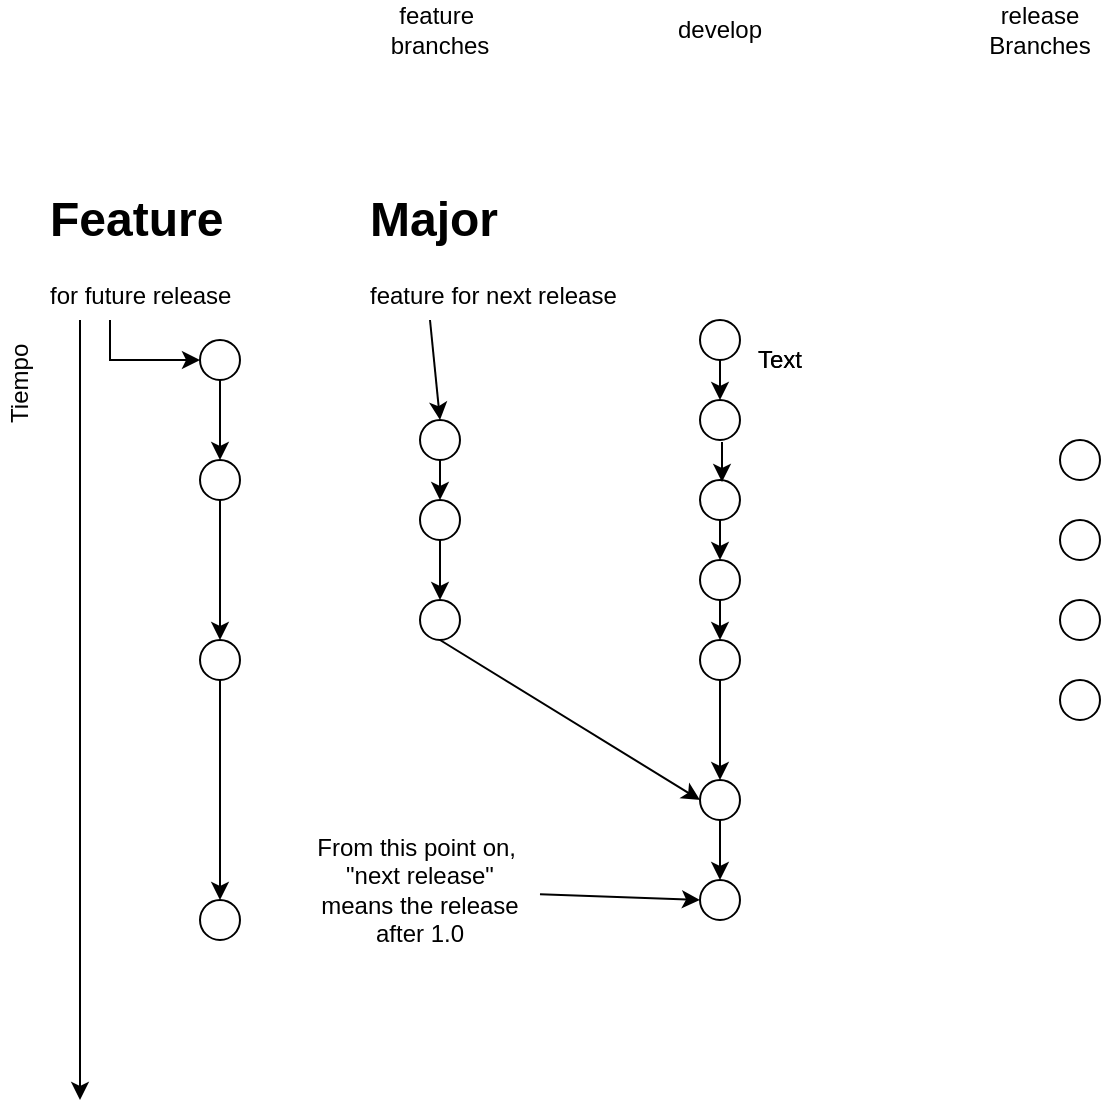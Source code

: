 <mxfile version="14.2.6" type="github">
  <diagram id="Ft57BWniFfMgqN6n-xT4" name="Page-1">
    <mxGraphModel dx="862" dy="1651" grid="1" gridSize="10" guides="1" tooltips="1" connect="1" arrows="1" fold="1" page="1" pageScale="1" pageWidth="827" pageHeight="1169" math="0" shadow="0">
      <root>
        <mxCell id="0" />
        <mxCell id="1" parent="0" />
        <mxCell id="2QcikKB0XpCSD9qSnk93-2" value="Tiempo&amp;nbsp;" style="text;html=1;strokeColor=none;fillColor=none;align=center;verticalAlign=middle;whiteSpace=wrap;rounded=0;rotation=-90;" vertex="1" parent="1">
          <mxGeometry y="-380" width="60" height="20" as="geometry" />
        </mxCell>
        <mxCell id="2QcikKB0XpCSD9qSnk93-1" value="" style="endArrow=classic;html=1;" edge="1" parent="1">
          <mxGeometry width="50" height="50" relative="1" as="geometry">
            <mxPoint x="60" y="-410" as="sourcePoint" />
            <mxPoint x="60" y="-10" as="targetPoint" />
          </mxGeometry>
        </mxCell>
        <mxCell id="2QcikKB0XpCSD9qSnk93-3" value="" style="ellipse;whiteSpace=wrap;html=1;aspect=fixed;" vertex="1" parent="1">
          <mxGeometry x="120" y="-390" width="20" height="20" as="geometry" />
        </mxCell>
        <mxCell id="2QcikKB0XpCSD9qSnk93-4" value="" style="ellipse;whiteSpace=wrap;html=1;aspect=fixed;" vertex="1" parent="1">
          <mxGeometry x="120" y="-330" width="20" height="20" as="geometry" />
        </mxCell>
        <mxCell id="2QcikKB0XpCSD9qSnk93-5" value="" style="ellipse;whiteSpace=wrap;html=1;aspect=fixed;" vertex="1" parent="1">
          <mxGeometry x="120" y="-240" width="20" height="20" as="geometry" />
        </mxCell>
        <mxCell id="2QcikKB0XpCSD9qSnk93-6" value="" style="ellipse;whiteSpace=wrap;html=1;aspect=fixed;" vertex="1" parent="1">
          <mxGeometry x="120" y="-110" width="20" height="20" as="geometry" />
        </mxCell>
        <mxCell id="2QcikKB0XpCSD9qSnk93-7" value="" style="endArrow=classic;html=1;exitX=0.5;exitY=1;exitDx=0;exitDy=0;entryX=0.5;entryY=0;entryDx=0;entryDy=0;" edge="1" parent="1" source="2QcikKB0XpCSD9qSnk93-3" target="2QcikKB0XpCSD9qSnk93-4">
          <mxGeometry width="50" height="50" relative="1" as="geometry">
            <mxPoint x="390" y="-210" as="sourcePoint" />
            <mxPoint x="440" y="-260" as="targetPoint" />
          </mxGeometry>
        </mxCell>
        <mxCell id="2QcikKB0XpCSD9qSnk93-8" value="" style="endArrow=classic;html=1;exitX=0.5;exitY=1;exitDx=0;exitDy=0;entryX=0.5;entryY=0;entryDx=0;entryDy=0;" edge="1" parent="1" source="2QcikKB0XpCSD9qSnk93-4" target="2QcikKB0XpCSD9qSnk93-5">
          <mxGeometry width="50" height="50" relative="1" as="geometry">
            <mxPoint x="390" y="-210" as="sourcePoint" />
            <mxPoint x="440" y="-260" as="targetPoint" />
          </mxGeometry>
        </mxCell>
        <mxCell id="2QcikKB0XpCSD9qSnk93-9" value="" style="endArrow=classic;html=1;exitX=0.5;exitY=1;exitDx=0;exitDy=0;entryX=0.5;entryY=0;entryDx=0;entryDy=0;" edge="1" parent="1" source="2QcikKB0XpCSD9qSnk93-5" target="2QcikKB0XpCSD9qSnk93-6">
          <mxGeometry width="50" height="50" relative="1" as="geometry">
            <mxPoint x="390" y="-210" as="sourcePoint" />
            <mxPoint x="440" y="-260" as="targetPoint" />
          </mxGeometry>
        </mxCell>
        <mxCell id="2QcikKB0XpCSD9qSnk93-10" value="&lt;h1&gt;Major&lt;/h1&gt;&lt;div&gt;feature for next release&lt;/div&gt;" style="text;html=1;spacing=5;spacingTop=-20;whiteSpace=wrap;overflow=hidden;rounded=0;fillColor=#FFFFFF;gradientColor=#ffffff;" vertex="1" parent="1">
          <mxGeometry x="200" y="-470" width="140" height="70" as="geometry" />
        </mxCell>
        <mxCell id="2QcikKB0XpCSD9qSnk93-11" value="" style="ellipse;whiteSpace=wrap;html=1;aspect=fixed;" vertex="1" parent="1">
          <mxGeometry x="230" y="-350" width="20" height="20" as="geometry" />
        </mxCell>
        <mxCell id="2QcikKB0XpCSD9qSnk93-12" value="" style="endArrow=classic;html=1;exitX=0.25;exitY=1;exitDx=0;exitDy=0;" edge="1" parent="1" source="2QcikKB0XpCSD9qSnk93-10">
          <mxGeometry width="50" height="50" relative="1" as="geometry">
            <mxPoint x="200" y="-120" as="sourcePoint" />
            <mxPoint x="240" y="-350" as="targetPoint" />
          </mxGeometry>
        </mxCell>
        <mxCell id="2QcikKB0XpCSD9qSnk93-15" value="" style="ellipse;whiteSpace=wrap;html=1;aspect=fixed;" vertex="1" parent="1">
          <mxGeometry x="370" y="-400" width="20" height="20" as="geometry" />
        </mxCell>
        <mxCell id="2QcikKB0XpCSD9qSnk93-16" value="" style="ellipse;whiteSpace=wrap;html=1;aspect=fixed;" vertex="1" parent="1">
          <mxGeometry x="370" y="-360" width="20" height="20" as="geometry" />
        </mxCell>
        <mxCell id="2QcikKB0XpCSD9qSnk93-17" value="" style="ellipse;whiteSpace=wrap;html=1;aspect=fixed;" vertex="1" parent="1">
          <mxGeometry x="370" y="-170" width="20" height="20" as="geometry" />
        </mxCell>
        <mxCell id="2QcikKB0XpCSD9qSnk93-18" value="" style="ellipse;whiteSpace=wrap;html=1;aspect=fixed;" vertex="1" parent="1">
          <mxGeometry x="370" y="-280" width="20" height="20" as="geometry" />
        </mxCell>
        <mxCell id="2QcikKB0XpCSD9qSnk93-19" value="" style="ellipse;whiteSpace=wrap;html=1;aspect=fixed;" vertex="1" parent="1">
          <mxGeometry x="370" y="-320" width="20" height="20" as="geometry" />
        </mxCell>
        <mxCell id="2QcikKB0XpCSD9qSnk93-20" value="" style="ellipse;whiteSpace=wrap;html=1;aspect=fixed;" vertex="1" parent="1">
          <mxGeometry x="370" y="-240" width="20" height="20" as="geometry" />
        </mxCell>
        <mxCell id="2QcikKB0XpCSD9qSnk93-22" value="Text" style="text;html=1;strokeColor=none;fillColor=none;align=center;verticalAlign=middle;whiteSpace=wrap;rounded=0;" vertex="1" parent="1">
          <mxGeometry x="390" y="-390" width="40" height="20" as="geometry" />
        </mxCell>
        <mxCell id="2QcikKB0XpCSD9qSnk93-23" value="Text" style="text;html=1;strokeColor=none;fillColor=none;align=center;verticalAlign=middle;whiteSpace=wrap;rounded=0;" vertex="1" parent="1">
          <mxGeometry x="390" y="-390" width="40" height="20" as="geometry" />
        </mxCell>
        <mxCell id="2QcikKB0XpCSD9qSnk93-24" value="feature&amp;nbsp;&lt;br&gt;branches" style="text;html=1;strokeColor=none;fillColor=none;align=center;verticalAlign=middle;whiteSpace=wrap;rounded=0;" vertex="1" parent="1">
          <mxGeometry x="210" y="-560" width="60" height="30" as="geometry" />
        </mxCell>
        <mxCell id="2QcikKB0XpCSD9qSnk93-25" value="develop" style="text;html=1;strokeColor=none;fillColor=none;align=center;verticalAlign=middle;whiteSpace=wrap;rounded=0;" vertex="1" parent="1">
          <mxGeometry x="350" y="-560" width="60" height="30" as="geometry" />
        </mxCell>
        <mxCell id="2QcikKB0XpCSD9qSnk93-28" style="edgeStyle=orthogonalEdgeStyle;rounded=0;orthogonalLoop=1;jettySize=auto;html=1;exitX=0.25;exitY=1;exitDx=0;exitDy=0;entryX=0;entryY=0.5;entryDx=0;entryDy=0;" edge="1" parent="1" source="2QcikKB0XpCSD9qSnk93-26" target="2QcikKB0XpCSD9qSnk93-3">
          <mxGeometry relative="1" as="geometry" />
        </mxCell>
        <mxCell id="2QcikKB0XpCSD9qSnk93-26" value="&lt;h1&gt;Feature&lt;/h1&gt;&lt;div&gt;for future release&lt;/div&gt;" style="text;html=1;spacing=5;spacingTop=-20;whiteSpace=wrap;overflow=hidden;rounded=0;fillColor=#FFFFFF;gradientColor=#ffffff;" vertex="1" parent="1">
          <mxGeometry x="40" y="-470" width="140" height="70" as="geometry" />
        </mxCell>
        <mxCell id="2QcikKB0XpCSD9qSnk93-27" value="" style="endArrow=classic;html=1;exitX=0.5;exitY=1;exitDx=0;exitDy=0;entryX=0.5;entryY=0;entryDx=0;entryDy=0;" edge="1" parent="1" source="2QcikKB0XpCSD9qSnk93-15" target="2QcikKB0XpCSD9qSnk93-16">
          <mxGeometry width="50" height="50" relative="1" as="geometry">
            <mxPoint x="420" y="-310" as="sourcePoint" />
            <mxPoint x="440" y="-330" as="targetPoint" />
          </mxGeometry>
        </mxCell>
        <mxCell id="2QcikKB0XpCSD9qSnk93-29" value="" style="endArrow=classic;html=1;exitX=0.5;exitY=1;exitDx=0;exitDy=0;entryX=0.5;entryY=0;entryDx=0;entryDy=0;" edge="1" parent="1">
          <mxGeometry width="50" height="50" relative="1" as="geometry">
            <mxPoint x="381" y="-339" as="sourcePoint" />
            <mxPoint x="381" y="-319" as="targetPoint" />
          </mxGeometry>
        </mxCell>
        <mxCell id="2QcikKB0XpCSD9qSnk93-32" value="" style="endArrow=classic;html=1;exitX=0.5;exitY=1;exitDx=0;exitDy=0;entryX=0.5;entryY=0;entryDx=0;entryDy=0;" edge="1" parent="1" source="2QcikKB0XpCSD9qSnk93-19" target="2QcikKB0XpCSD9qSnk93-18">
          <mxGeometry width="50" height="50" relative="1" as="geometry">
            <mxPoint x="390" y="-280" as="sourcePoint" />
            <mxPoint x="440" y="-330" as="targetPoint" />
          </mxGeometry>
        </mxCell>
        <mxCell id="2QcikKB0XpCSD9qSnk93-33" value="" style="endArrow=classic;html=1;exitX=0.5;exitY=1;exitDx=0;exitDy=0;" edge="1" parent="1" source="2QcikKB0XpCSD9qSnk93-18">
          <mxGeometry width="50" height="50" relative="1" as="geometry">
            <mxPoint x="390" y="-280" as="sourcePoint" />
            <mxPoint x="380" y="-240" as="targetPoint" />
          </mxGeometry>
        </mxCell>
        <mxCell id="2QcikKB0XpCSD9qSnk93-35" value="" style="ellipse;whiteSpace=wrap;html=1;aspect=fixed;" vertex="1" parent="1">
          <mxGeometry x="230" y="-310" width="20" height="20" as="geometry" />
        </mxCell>
        <mxCell id="2QcikKB0XpCSD9qSnk93-36" value="" style="ellipse;whiteSpace=wrap;html=1;aspect=fixed;" vertex="1" parent="1">
          <mxGeometry x="230" y="-260" width="20" height="20" as="geometry" />
        </mxCell>
        <mxCell id="2QcikKB0XpCSD9qSnk93-37" value="" style="endArrow=classic;html=1;exitX=0.5;exitY=1;exitDx=0;exitDy=0;entryX=0.5;entryY=0;entryDx=0;entryDy=0;" edge="1" parent="1" source="2QcikKB0XpCSD9qSnk93-11" target="2QcikKB0XpCSD9qSnk93-35">
          <mxGeometry width="50" height="50" relative="1" as="geometry">
            <mxPoint x="390" y="-200" as="sourcePoint" />
            <mxPoint x="440" y="-250" as="targetPoint" />
          </mxGeometry>
        </mxCell>
        <mxCell id="2QcikKB0XpCSD9qSnk93-38" value="" style="endArrow=classic;html=1;exitX=0.5;exitY=1;exitDx=0;exitDy=0;entryX=0.5;entryY=0;entryDx=0;entryDy=0;" edge="1" parent="1" source="2QcikKB0XpCSD9qSnk93-35" target="2QcikKB0XpCSD9qSnk93-36">
          <mxGeometry width="50" height="50" relative="1" as="geometry">
            <mxPoint x="390" y="-200" as="sourcePoint" />
            <mxPoint x="440" y="-250" as="targetPoint" />
          </mxGeometry>
        </mxCell>
        <mxCell id="2QcikKB0XpCSD9qSnk93-39" value="" style="endArrow=classic;html=1;exitX=0.5;exitY=1;exitDx=0;exitDy=0;entryX=0.5;entryY=0;entryDx=0;entryDy=0;" edge="1" parent="1" source="2QcikKB0XpCSD9qSnk93-20" target="2QcikKB0XpCSD9qSnk93-17">
          <mxGeometry width="50" height="50" relative="1" as="geometry">
            <mxPoint x="390" y="-200" as="sourcePoint" />
            <mxPoint x="440" y="-250" as="targetPoint" />
          </mxGeometry>
        </mxCell>
        <mxCell id="2QcikKB0XpCSD9qSnk93-40" value="" style="endArrow=classic;html=1;exitX=0.5;exitY=1;exitDx=0;exitDy=0;entryX=0;entryY=0.5;entryDx=0;entryDy=0;" edge="1" parent="1" source="2QcikKB0XpCSD9qSnk93-36" target="2QcikKB0XpCSD9qSnk93-17">
          <mxGeometry width="50" height="50" relative="1" as="geometry">
            <mxPoint x="390" y="-200" as="sourcePoint" />
            <mxPoint x="440" y="-250" as="targetPoint" />
          </mxGeometry>
        </mxCell>
        <mxCell id="2QcikKB0XpCSD9qSnk93-42" value="From this point on,&amp;nbsp;&lt;br&gt;&quot;next release&quot;&lt;br&gt;means the release after 1.0" style="text;html=1;strokeColor=none;fillColor=none;align=center;verticalAlign=middle;whiteSpace=wrap;rounded=0;" vertex="1" parent="1">
          <mxGeometry x="170" y="-150" width="120" height="70" as="geometry" />
        </mxCell>
        <mxCell id="2QcikKB0XpCSD9qSnk93-43" value="" style="endArrow=classic;html=1;entryX=0;entryY=0.5;entryDx=0;entryDy=0;" edge="1" parent="1" source="2QcikKB0XpCSD9qSnk93-42" target="2QcikKB0XpCSD9qSnk93-44">
          <mxGeometry width="50" height="50" relative="1" as="geometry">
            <mxPoint x="390" y="-180" as="sourcePoint" />
            <mxPoint x="360" y="-110" as="targetPoint" />
          </mxGeometry>
        </mxCell>
        <mxCell id="2QcikKB0XpCSD9qSnk93-44" value="" style="ellipse;whiteSpace=wrap;html=1;aspect=fixed;" vertex="1" parent="1">
          <mxGeometry x="370" y="-120" width="20" height="20" as="geometry" />
        </mxCell>
        <mxCell id="2QcikKB0XpCSD9qSnk93-45" value="" style="endArrow=classic;html=1;exitX=0.5;exitY=1;exitDx=0;exitDy=0;entryX=0.5;entryY=0;entryDx=0;entryDy=0;" edge="1" parent="1" source="2QcikKB0XpCSD9qSnk93-17" target="2QcikKB0XpCSD9qSnk93-44">
          <mxGeometry width="50" height="50" relative="1" as="geometry">
            <mxPoint x="390" y="-180" as="sourcePoint" />
            <mxPoint x="440" y="-230" as="targetPoint" />
          </mxGeometry>
        </mxCell>
        <mxCell id="2QcikKB0XpCSD9qSnk93-46" value="release Branches" style="text;html=1;strokeColor=none;fillColor=none;align=center;verticalAlign=middle;whiteSpace=wrap;rounded=0;" vertex="1" parent="1">
          <mxGeometry x="510" y="-560" width="60" height="30" as="geometry" />
        </mxCell>
        <mxCell id="2QcikKB0XpCSD9qSnk93-47" value="" style="ellipse;whiteSpace=wrap;html=1;aspect=fixed;" vertex="1" parent="1">
          <mxGeometry x="550" y="-340" width="20" height="20" as="geometry" />
        </mxCell>
        <mxCell id="2QcikKB0XpCSD9qSnk93-48" value="" style="ellipse;whiteSpace=wrap;html=1;aspect=fixed;" vertex="1" parent="1">
          <mxGeometry x="550" y="-300" width="20" height="20" as="geometry" />
        </mxCell>
        <mxCell id="2QcikKB0XpCSD9qSnk93-49" value="" style="ellipse;whiteSpace=wrap;html=1;aspect=fixed;" vertex="1" parent="1">
          <mxGeometry x="550" y="-260" width="20" height="20" as="geometry" />
        </mxCell>
        <mxCell id="2QcikKB0XpCSD9qSnk93-50" value="" style="ellipse;whiteSpace=wrap;html=1;aspect=fixed;" vertex="1" parent="1">
          <mxGeometry x="550" y="-220" width="20" height="20" as="geometry" />
        </mxCell>
      </root>
    </mxGraphModel>
  </diagram>
</mxfile>
